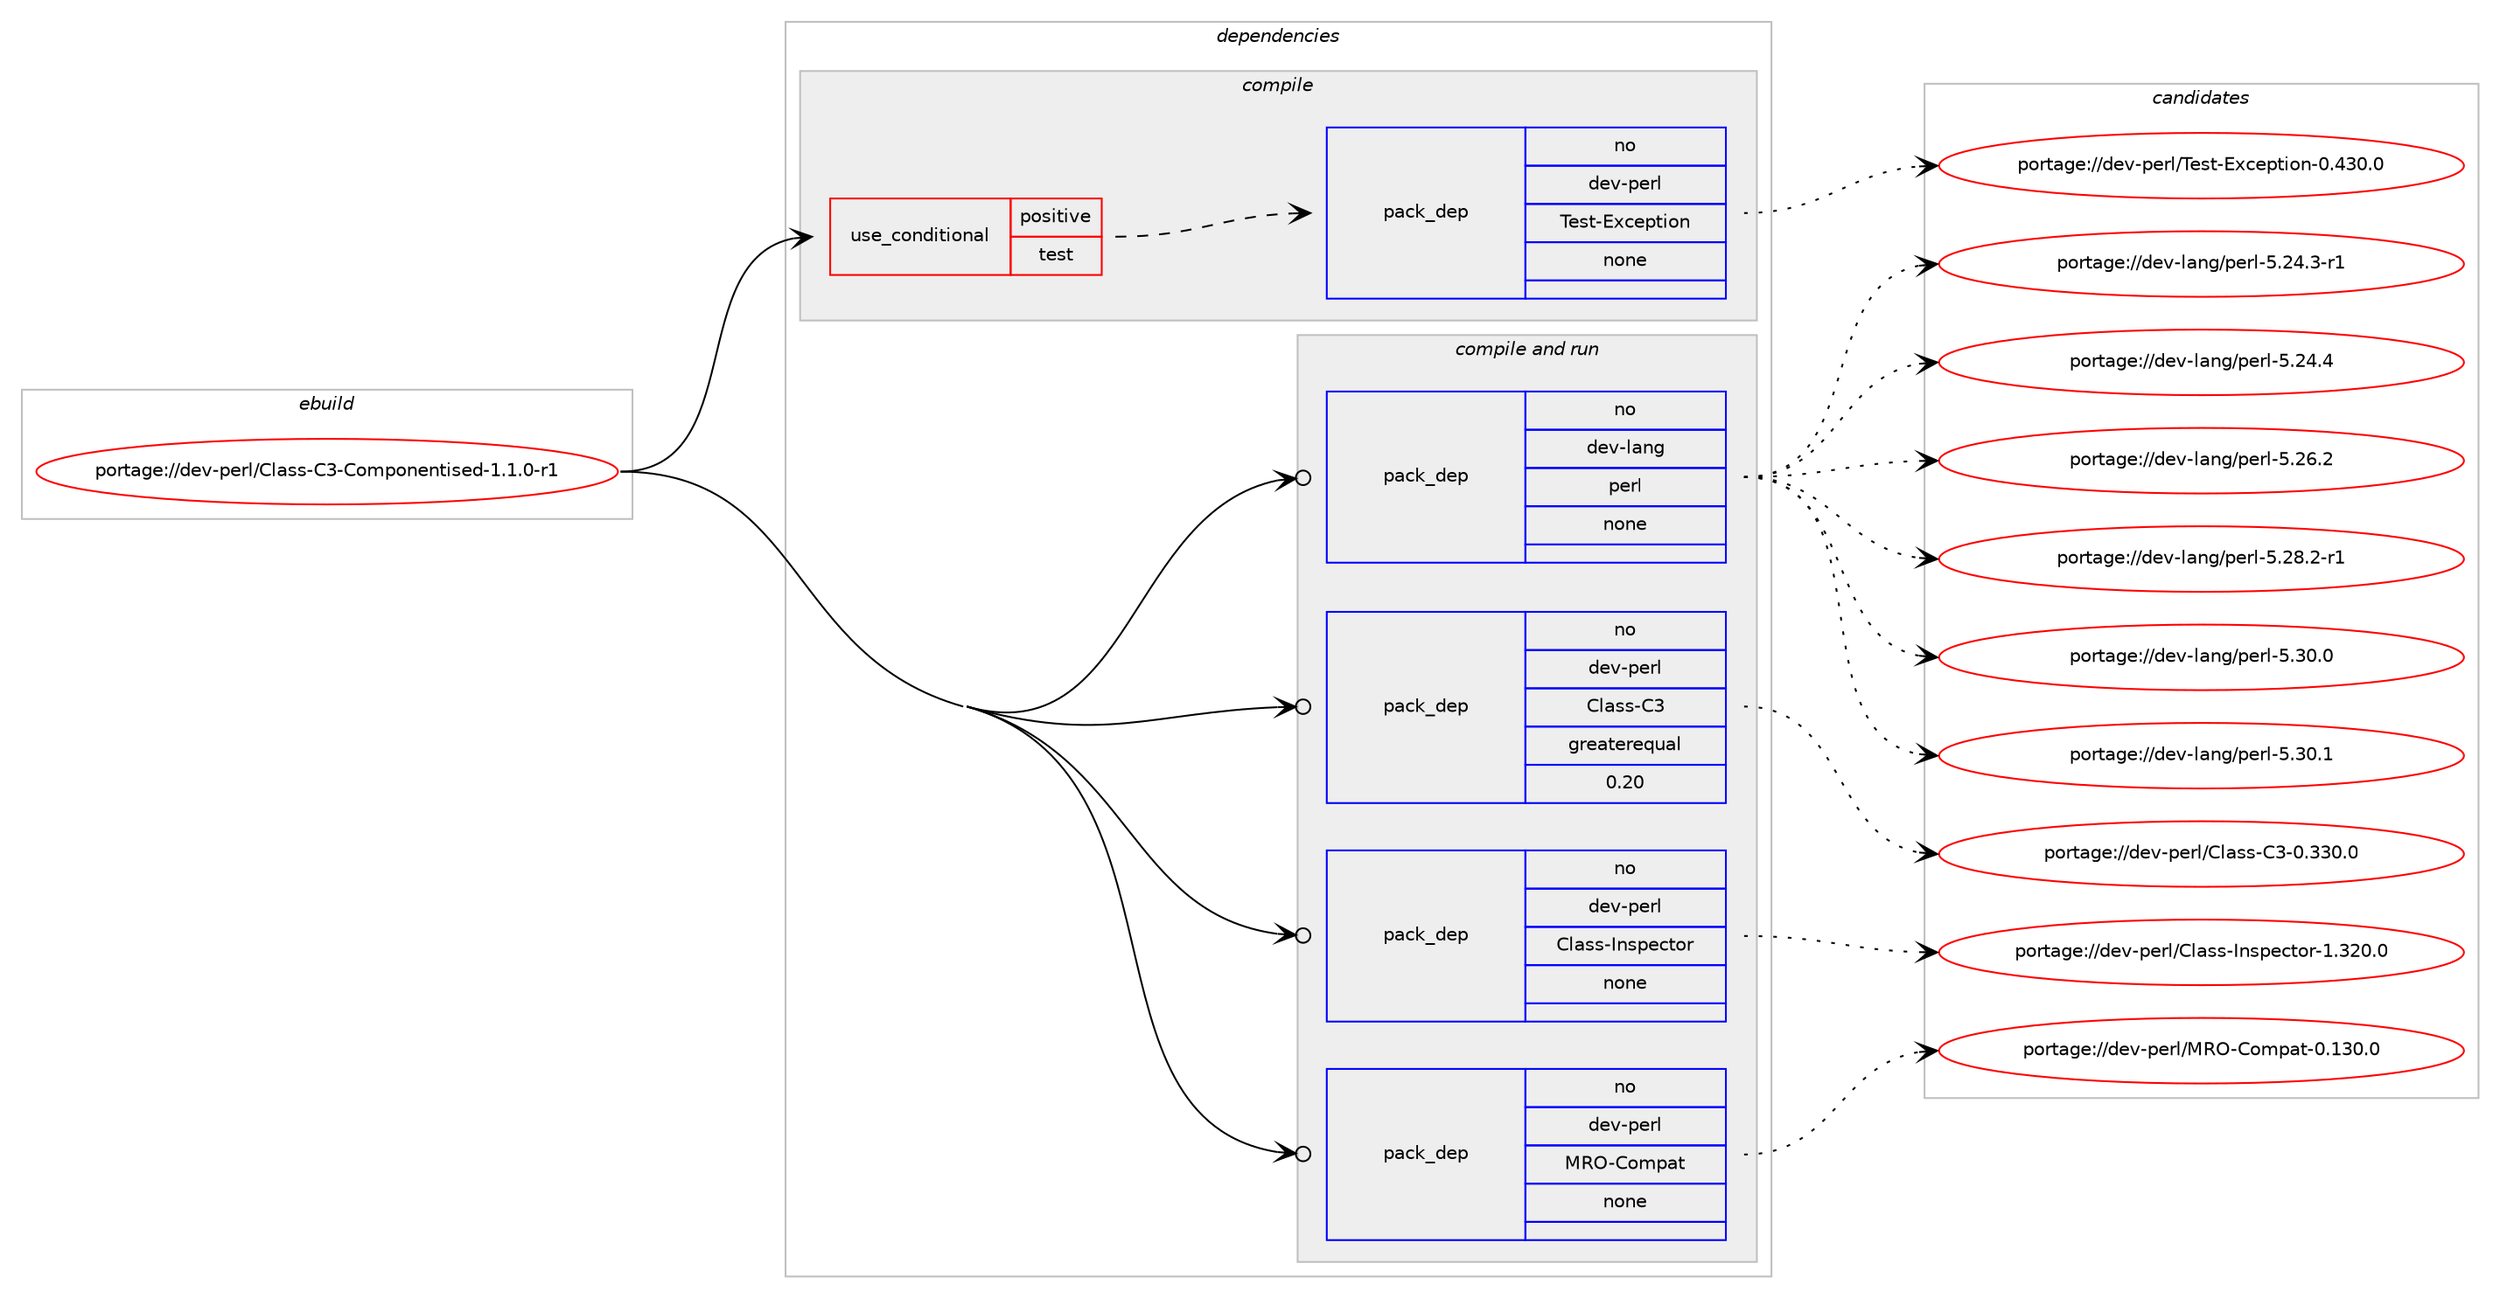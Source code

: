 digraph prolog {

# *************
# Graph options
# *************

newrank=true;
concentrate=true;
compound=true;
graph [rankdir=LR,fontname=Helvetica,fontsize=10,ranksep=1.5];#, ranksep=2.5, nodesep=0.2];
edge  [arrowhead=vee];
node  [fontname=Helvetica,fontsize=10];

# **********
# The ebuild
# **********

subgraph cluster_leftcol {
color=gray;
rank=same;
label=<<i>ebuild</i>>;
id [label="portage://dev-perl/Class-C3-Componentised-1.1.0-r1", color=red, width=4, href="../dev-perl/Class-C3-Componentised-1.1.0-r1.svg"];
}

# ****************
# The dependencies
# ****************

subgraph cluster_midcol {
color=gray;
label=<<i>dependencies</i>>;
subgraph cluster_compile {
fillcolor="#eeeeee";
style=filled;
label=<<i>compile</i>>;
subgraph cond22635 {
dependency109629 [label=<<TABLE BORDER="0" CELLBORDER="1" CELLSPACING="0" CELLPADDING="4"><TR><TD ROWSPAN="3" CELLPADDING="10">use_conditional</TD></TR><TR><TD>positive</TD></TR><TR><TD>test</TD></TR></TABLE>>, shape=none, color=red];
subgraph pack83826 {
dependency109630 [label=<<TABLE BORDER="0" CELLBORDER="1" CELLSPACING="0" CELLPADDING="4" WIDTH="220"><TR><TD ROWSPAN="6" CELLPADDING="30">pack_dep</TD></TR><TR><TD WIDTH="110">no</TD></TR><TR><TD>dev-perl</TD></TR><TR><TD>Test-Exception</TD></TR><TR><TD>none</TD></TR><TR><TD></TD></TR></TABLE>>, shape=none, color=blue];
}
dependency109629:e -> dependency109630:w [weight=20,style="dashed",arrowhead="vee"];
}
id:e -> dependency109629:w [weight=20,style="solid",arrowhead="vee"];
}
subgraph cluster_compileandrun {
fillcolor="#eeeeee";
style=filled;
label=<<i>compile and run</i>>;
subgraph pack83827 {
dependency109631 [label=<<TABLE BORDER="0" CELLBORDER="1" CELLSPACING="0" CELLPADDING="4" WIDTH="220"><TR><TD ROWSPAN="6" CELLPADDING="30">pack_dep</TD></TR><TR><TD WIDTH="110">no</TD></TR><TR><TD>dev-lang</TD></TR><TR><TD>perl</TD></TR><TR><TD>none</TD></TR><TR><TD></TD></TR></TABLE>>, shape=none, color=blue];
}
id:e -> dependency109631:w [weight=20,style="solid",arrowhead="odotvee"];
subgraph pack83828 {
dependency109632 [label=<<TABLE BORDER="0" CELLBORDER="1" CELLSPACING="0" CELLPADDING="4" WIDTH="220"><TR><TD ROWSPAN="6" CELLPADDING="30">pack_dep</TD></TR><TR><TD WIDTH="110">no</TD></TR><TR><TD>dev-perl</TD></TR><TR><TD>Class-C3</TD></TR><TR><TD>greaterequal</TD></TR><TR><TD>0.20</TD></TR></TABLE>>, shape=none, color=blue];
}
id:e -> dependency109632:w [weight=20,style="solid",arrowhead="odotvee"];
subgraph pack83829 {
dependency109633 [label=<<TABLE BORDER="0" CELLBORDER="1" CELLSPACING="0" CELLPADDING="4" WIDTH="220"><TR><TD ROWSPAN="6" CELLPADDING="30">pack_dep</TD></TR><TR><TD WIDTH="110">no</TD></TR><TR><TD>dev-perl</TD></TR><TR><TD>Class-Inspector</TD></TR><TR><TD>none</TD></TR><TR><TD></TD></TR></TABLE>>, shape=none, color=blue];
}
id:e -> dependency109633:w [weight=20,style="solid",arrowhead="odotvee"];
subgraph pack83830 {
dependency109634 [label=<<TABLE BORDER="0" CELLBORDER="1" CELLSPACING="0" CELLPADDING="4" WIDTH="220"><TR><TD ROWSPAN="6" CELLPADDING="30">pack_dep</TD></TR><TR><TD WIDTH="110">no</TD></TR><TR><TD>dev-perl</TD></TR><TR><TD>MRO-Compat</TD></TR><TR><TD>none</TD></TR><TR><TD></TD></TR></TABLE>>, shape=none, color=blue];
}
id:e -> dependency109634:w [weight=20,style="solid",arrowhead="odotvee"];
}
subgraph cluster_run {
fillcolor="#eeeeee";
style=filled;
label=<<i>run</i>>;
}
}

# **************
# The candidates
# **************

subgraph cluster_choices {
rank=same;
color=gray;
label=<<i>candidates</i>>;

subgraph choice83826 {
color=black;
nodesep=1;
choiceportage1001011184511210111410847841011151164569120991011121161051111104548465251484648 [label="portage://dev-perl/Test-Exception-0.430.0", color=red, width=4,href="../dev-perl/Test-Exception-0.430.0.svg"];
dependency109630:e -> choiceportage1001011184511210111410847841011151164569120991011121161051111104548465251484648:w [style=dotted,weight="100"];
}
subgraph choice83827 {
color=black;
nodesep=1;
choiceportage100101118451089711010347112101114108455346505246514511449 [label="portage://dev-lang/perl-5.24.3-r1", color=red, width=4,href="../dev-lang/perl-5.24.3-r1.svg"];
choiceportage10010111845108971101034711210111410845534650524652 [label="portage://dev-lang/perl-5.24.4", color=red, width=4,href="../dev-lang/perl-5.24.4.svg"];
choiceportage10010111845108971101034711210111410845534650544650 [label="portage://dev-lang/perl-5.26.2", color=red, width=4,href="../dev-lang/perl-5.26.2.svg"];
choiceportage100101118451089711010347112101114108455346505646504511449 [label="portage://dev-lang/perl-5.28.2-r1", color=red, width=4,href="../dev-lang/perl-5.28.2-r1.svg"];
choiceportage10010111845108971101034711210111410845534651484648 [label="portage://dev-lang/perl-5.30.0", color=red, width=4,href="../dev-lang/perl-5.30.0.svg"];
choiceportage10010111845108971101034711210111410845534651484649 [label="portage://dev-lang/perl-5.30.1", color=red, width=4,href="../dev-lang/perl-5.30.1.svg"];
dependency109631:e -> choiceportage100101118451089711010347112101114108455346505246514511449:w [style=dotted,weight="100"];
dependency109631:e -> choiceportage10010111845108971101034711210111410845534650524652:w [style=dotted,weight="100"];
dependency109631:e -> choiceportage10010111845108971101034711210111410845534650544650:w [style=dotted,weight="100"];
dependency109631:e -> choiceportage100101118451089711010347112101114108455346505646504511449:w [style=dotted,weight="100"];
dependency109631:e -> choiceportage10010111845108971101034711210111410845534651484648:w [style=dotted,weight="100"];
dependency109631:e -> choiceportage10010111845108971101034711210111410845534651484649:w [style=dotted,weight="100"];
}
subgraph choice83828 {
color=black;
nodesep=1;
choiceportage100101118451121011141084767108971151154567514548465151484648 [label="portage://dev-perl/Class-C3-0.330.0", color=red, width=4,href="../dev-perl/Class-C3-0.330.0.svg"];
dependency109632:e -> choiceportage100101118451121011141084767108971151154567514548465151484648:w [style=dotted,weight="100"];
}
subgraph choice83829 {
color=black;
nodesep=1;
choiceportage100101118451121011141084767108971151154573110115112101991161111144549465150484648 [label="portage://dev-perl/Class-Inspector-1.320.0", color=red, width=4,href="../dev-perl/Class-Inspector-1.320.0.svg"];
dependency109633:e -> choiceportage100101118451121011141084767108971151154573110115112101991161111144549465150484648:w [style=dotted,weight="100"];
}
subgraph choice83830 {
color=black;
nodesep=1;
choiceportage10010111845112101114108477782794567111109112971164548464951484648 [label="portage://dev-perl/MRO-Compat-0.130.0", color=red, width=4,href="../dev-perl/MRO-Compat-0.130.0.svg"];
dependency109634:e -> choiceportage10010111845112101114108477782794567111109112971164548464951484648:w [style=dotted,weight="100"];
}
}

}

